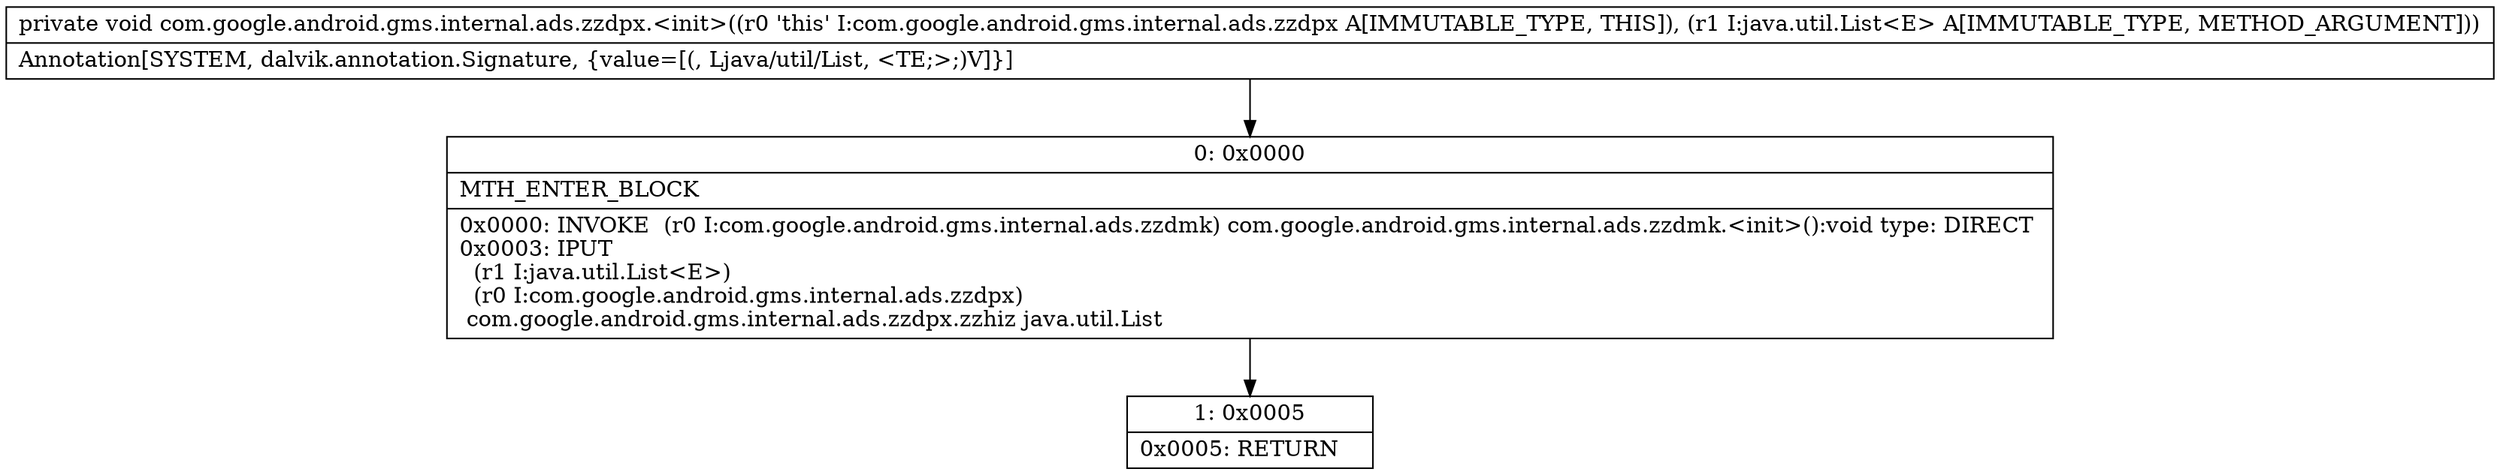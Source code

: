 digraph "CFG forcom.google.android.gms.internal.ads.zzdpx.\<init\>(Ljava\/util\/List;)V" {
Node_0 [shape=record,label="{0\:\ 0x0000|MTH_ENTER_BLOCK\l|0x0000: INVOKE  (r0 I:com.google.android.gms.internal.ads.zzdmk) com.google.android.gms.internal.ads.zzdmk.\<init\>():void type: DIRECT \l0x0003: IPUT  \l  (r1 I:java.util.List\<E\>)\l  (r0 I:com.google.android.gms.internal.ads.zzdpx)\l com.google.android.gms.internal.ads.zzdpx.zzhiz java.util.List \l}"];
Node_1 [shape=record,label="{1\:\ 0x0005|0x0005: RETURN   \l}"];
MethodNode[shape=record,label="{private void com.google.android.gms.internal.ads.zzdpx.\<init\>((r0 'this' I:com.google.android.gms.internal.ads.zzdpx A[IMMUTABLE_TYPE, THIS]), (r1 I:java.util.List\<E\> A[IMMUTABLE_TYPE, METHOD_ARGUMENT]))  | Annotation[SYSTEM, dalvik.annotation.Signature, \{value=[(, Ljava\/util\/List, \<TE;\>;)V]\}]\l}"];
MethodNode -> Node_0;
Node_0 -> Node_1;
}

